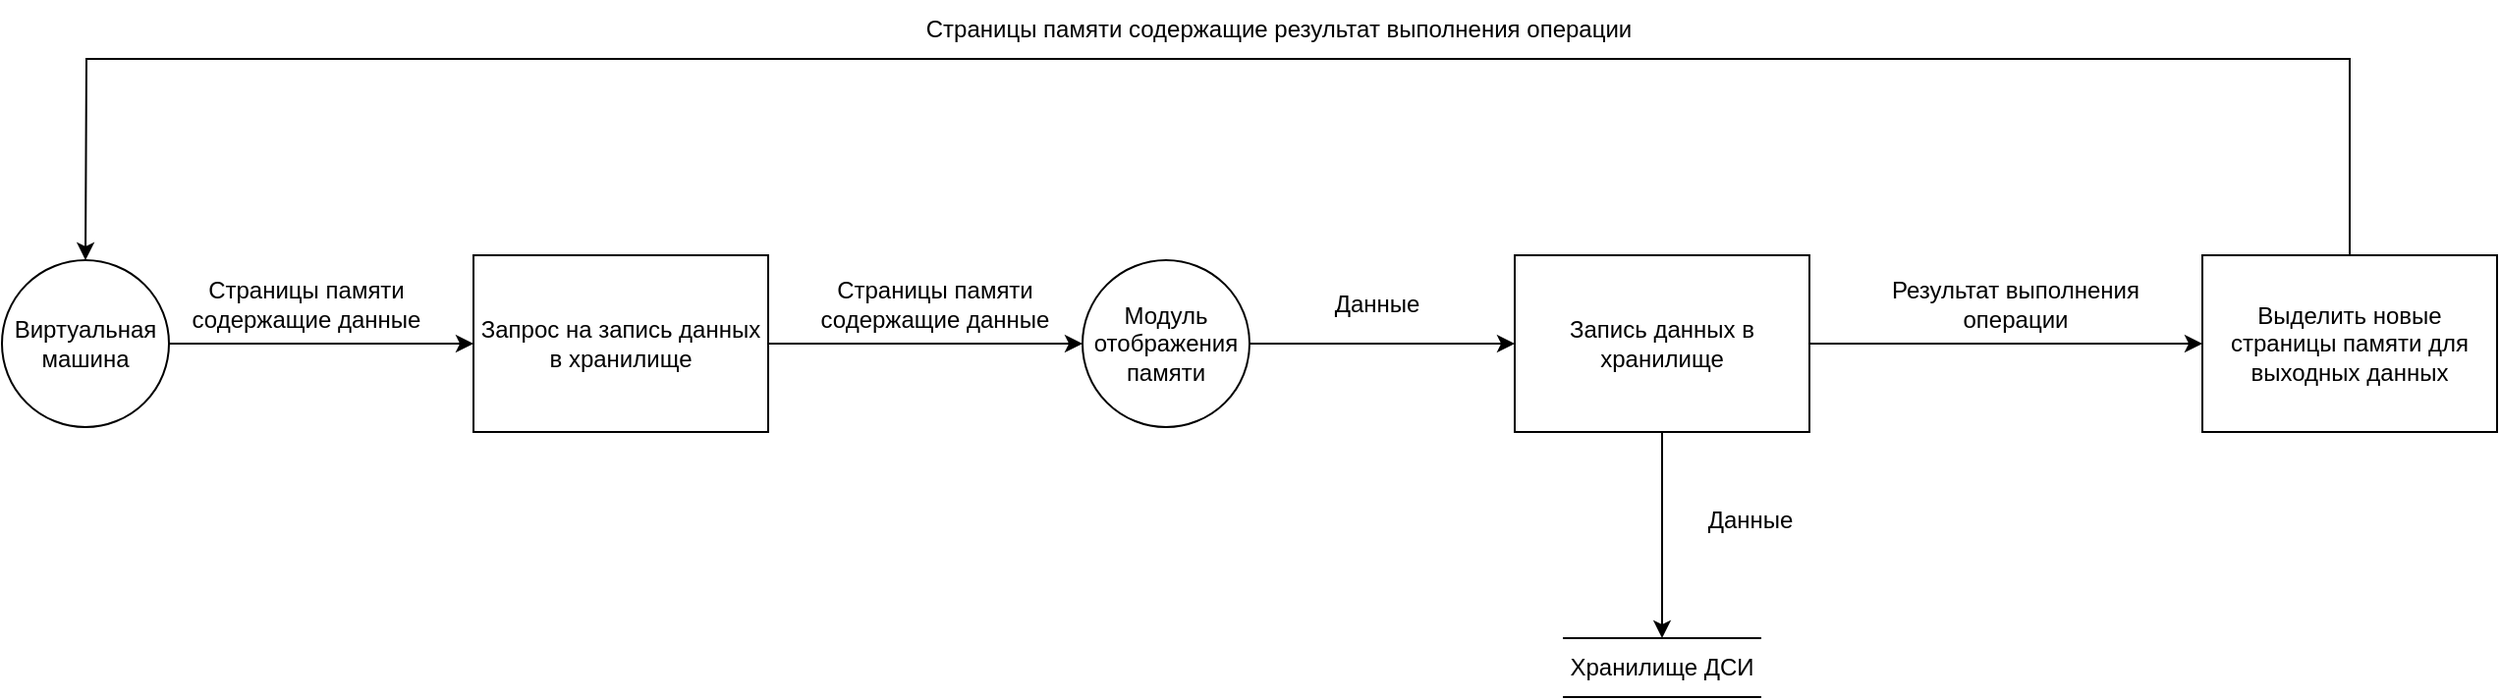 <mxfile version="24.2.3" type="device">
  <diagram name="Page-1" id="pBYU73D_1HV7YgoVwspF">
    <mxGraphModel dx="1673" dy="935" grid="1" gridSize="10" guides="1" tooltips="1" connect="1" arrows="1" fold="1" page="1" pageScale="1" pageWidth="850" pageHeight="1100" math="0" shadow="0">
      <root>
        <mxCell id="0" />
        <mxCell id="1" parent="0" />
        <mxCell id="PdRIgPCuu8prFo5BbRnn-7" value="Запрос на запись данных в хранилище" style="html=1;dashed=0;whiteSpace=wrap;" vertex="1" parent="1">
          <mxGeometry x="500" y="340" width="150" height="90" as="geometry" />
        </mxCell>
        <mxCell id="PdRIgPCuu8prFo5BbRnn-9" value="Виртуальная машина" style="shape=ellipse;html=1;dashed=0;whiteSpace=wrap;aspect=fixed;perimeter=ellipsePerimeter;" vertex="1" parent="1">
          <mxGeometry x="260" y="342.5" width="85" height="85" as="geometry" />
        </mxCell>
        <mxCell id="PdRIgPCuu8prFo5BbRnn-10" value="Хранилище ДСИ" style="html=1;dashed=0;whiteSpace=wrap;shape=partialRectangle;right=0;left=0;" vertex="1" parent="1">
          <mxGeometry x="1055" y="535" width="100" height="30" as="geometry" />
        </mxCell>
        <mxCell id="PdRIgPCuu8prFo5BbRnn-11" value="" style="endArrow=classic;html=1;rounded=0;exitX=1;exitY=0.5;exitDx=0;exitDy=0;entryX=0;entryY=0.5;entryDx=0;entryDy=0;" edge="1" parent="1" source="PdRIgPCuu8prFo5BbRnn-9" target="PdRIgPCuu8prFo5BbRnn-7">
          <mxGeometry width="50" height="50" relative="1" as="geometry">
            <mxPoint x="450" y="450" as="sourcePoint" />
            <mxPoint x="500" y="400" as="targetPoint" />
          </mxGeometry>
        </mxCell>
        <mxCell id="PdRIgPCuu8prFo5BbRnn-12" value="Модуль&lt;br&gt;отображения памяти" style="shape=ellipse;html=1;dashed=0;whiteSpace=wrap;aspect=fixed;perimeter=ellipsePerimeter;" vertex="1" parent="1">
          <mxGeometry x="810" y="342.5" width="85" height="85" as="geometry" />
        </mxCell>
        <mxCell id="PdRIgPCuu8prFo5BbRnn-13" value="" style="endArrow=classic;html=1;rounded=0;exitX=1;exitY=0.5;exitDx=0;exitDy=0;entryX=0;entryY=0.5;entryDx=0;entryDy=0;" edge="1" parent="1" source="PdRIgPCuu8prFo5BbRnn-7" target="PdRIgPCuu8prFo5BbRnn-12">
          <mxGeometry width="50" height="50" relative="1" as="geometry">
            <mxPoint x="610" y="460" as="sourcePoint" />
            <mxPoint x="660" y="410" as="targetPoint" />
          </mxGeometry>
        </mxCell>
        <mxCell id="PdRIgPCuu8prFo5BbRnn-14" value="Страницы памяти содержащие данные" style="text;html=1;align=center;verticalAlign=middle;whiteSpace=wrap;rounded=0;" vertex="1" parent="1">
          <mxGeometry x="350" y="350" width="130" height="30" as="geometry" />
        </mxCell>
        <mxCell id="PdRIgPCuu8prFo5BbRnn-16" value="Запись данных в хранилище" style="html=1;dashed=0;whiteSpace=wrap;" vertex="1" parent="1">
          <mxGeometry x="1030" y="340" width="150" height="90" as="geometry" />
        </mxCell>
        <mxCell id="PdRIgPCuu8prFo5BbRnn-17" value="" style="endArrow=classic;html=1;rounded=0;exitX=0.5;exitY=1;exitDx=0;exitDy=0;entryX=0.5;entryY=0;entryDx=0;entryDy=0;" edge="1" parent="1" source="PdRIgPCuu8prFo5BbRnn-16" target="PdRIgPCuu8prFo5BbRnn-10">
          <mxGeometry width="50" height="50" relative="1" as="geometry">
            <mxPoint x="880" y="530" as="sourcePoint" />
            <mxPoint x="930" y="480" as="targetPoint" />
          </mxGeometry>
        </mxCell>
        <mxCell id="PdRIgPCuu8prFo5BbRnn-18" value="Данные" style="text;html=1;align=center;verticalAlign=middle;whiteSpace=wrap;rounded=0;" vertex="1" parent="1">
          <mxGeometry x="1120" y="460" width="60" height="30" as="geometry" />
        </mxCell>
        <mxCell id="PdRIgPCuu8prFo5BbRnn-20" value="" style="endArrow=classic;html=1;rounded=0;exitX=1;exitY=0.5;exitDx=0;exitDy=0;entryX=0;entryY=0.5;entryDx=0;entryDy=0;" edge="1" parent="1" source="PdRIgPCuu8prFo5BbRnn-12" target="PdRIgPCuu8prFo5BbRnn-16">
          <mxGeometry width="50" height="50" relative="1" as="geometry">
            <mxPoint x="850" y="420" as="sourcePoint" />
            <mxPoint x="900" y="370" as="targetPoint" />
          </mxGeometry>
        </mxCell>
        <mxCell id="PdRIgPCuu8prFo5BbRnn-21" value="Данные" style="text;html=1;align=center;verticalAlign=middle;whiteSpace=wrap;rounded=0;" vertex="1" parent="1">
          <mxGeometry x="930" y="350" width="60" height="30" as="geometry" />
        </mxCell>
        <mxCell id="PdRIgPCuu8prFo5BbRnn-22" value="" style="endArrow=classic;html=1;rounded=0;exitX=1;exitY=0.5;exitDx=0;exitDy=0;entryX=0;entryY=0.5;entryDx=0;entryDy=0;" edge="1" parent="1" source="PdRIgPCuu8prFo5BbRnn-16" target="PdRIgPCuu8prFo5BbRnn-23">
          <mxGeometry width="50" height="50" relative="1" as="geometry">
            <mxPoint x="850" y="420" as="sourcePoint" />
            <mxPoint x="1323.333" y="385" as="targetPoint" />
          </mxGeometry>
        </mxCell>
        <mxCell id="PdRIgPCuu8prFo5BbRnn-23" value="Выделить новые страницы памяти для выходных данных" style="html=1;dashed=0;whiteSpace=wrap;" vertex="1" parent="1">
          <mxGeometry x="1380" y="340" width="150" height="90" as="geometry" />
        </mxCell>
        <mxCell id="PdRIgPCuu8prFo5BbRnn-24" value="Результат выполнения операции" style="text;html=1;align=center;verticalAlign=middle;whiteSpace=wrap;rounded=0;" vertex="1" parent="1">
          <mxGeometry x="1200" y="350" width="170" height="30" as="geometry" />
        </mxCell>
        <mxCell id="PdRIgPCuu8prFo5BbRnn-25" value="" style="endArrow=classic;html=1;rounded=0;exitX=0.5;exitY=0;exitDx=0;exitDy=0;entryX=0.5;entryY=0;entryDx=0;entryDy=0;" edge="1" parent="1" source="PdRIgPCuu8prFo5BbRnn-23" target="PdRIgPCuu8prFo5BbRnn-9">
          <mxGeometry width="50" height="50" relative="1" as="geometry">
            <mxPoint x="1560" y="385" as="sourcePoint" />
            <mxPoint x="400" y="240" as="targetPoint" />
            <Array as="points">
              <mxPoint x="1455" y="240" />
              <mxPoint x="960" y="240" />
              <mxPoint x="303" y="240" />
            </Array>
          </mxGeometry>
        </mxCell>
        <mxCell id="PdRIgPCuu8prFo5BbRnn-28" value="Страницы памяти содержащие результат выполнения операции" style="text;html=1;align=center;verticalAlign=middle;whiteSpace=wrap;rounded=0;" vertex="1" parent="1">
          <mxGeometry x="690" y="210" width="440" height="30" as="geometry" />
        </mxCell>
        <mxCell id="PdRIgPCuu8prFo5BbRnn-29" value="Страницы памяти содержащие данные" style="text;html=1;align=center;verticalAlign=middle;whiteSpace=wrap;rounded=0;" vertex="1" parent="1">
          <mxGeometry x="670" y="350" width="130" height="30" as="geometry" />
        </mxCell>
      </root>
    </mxGraphModel>
  </diagram>
</mxfile>

